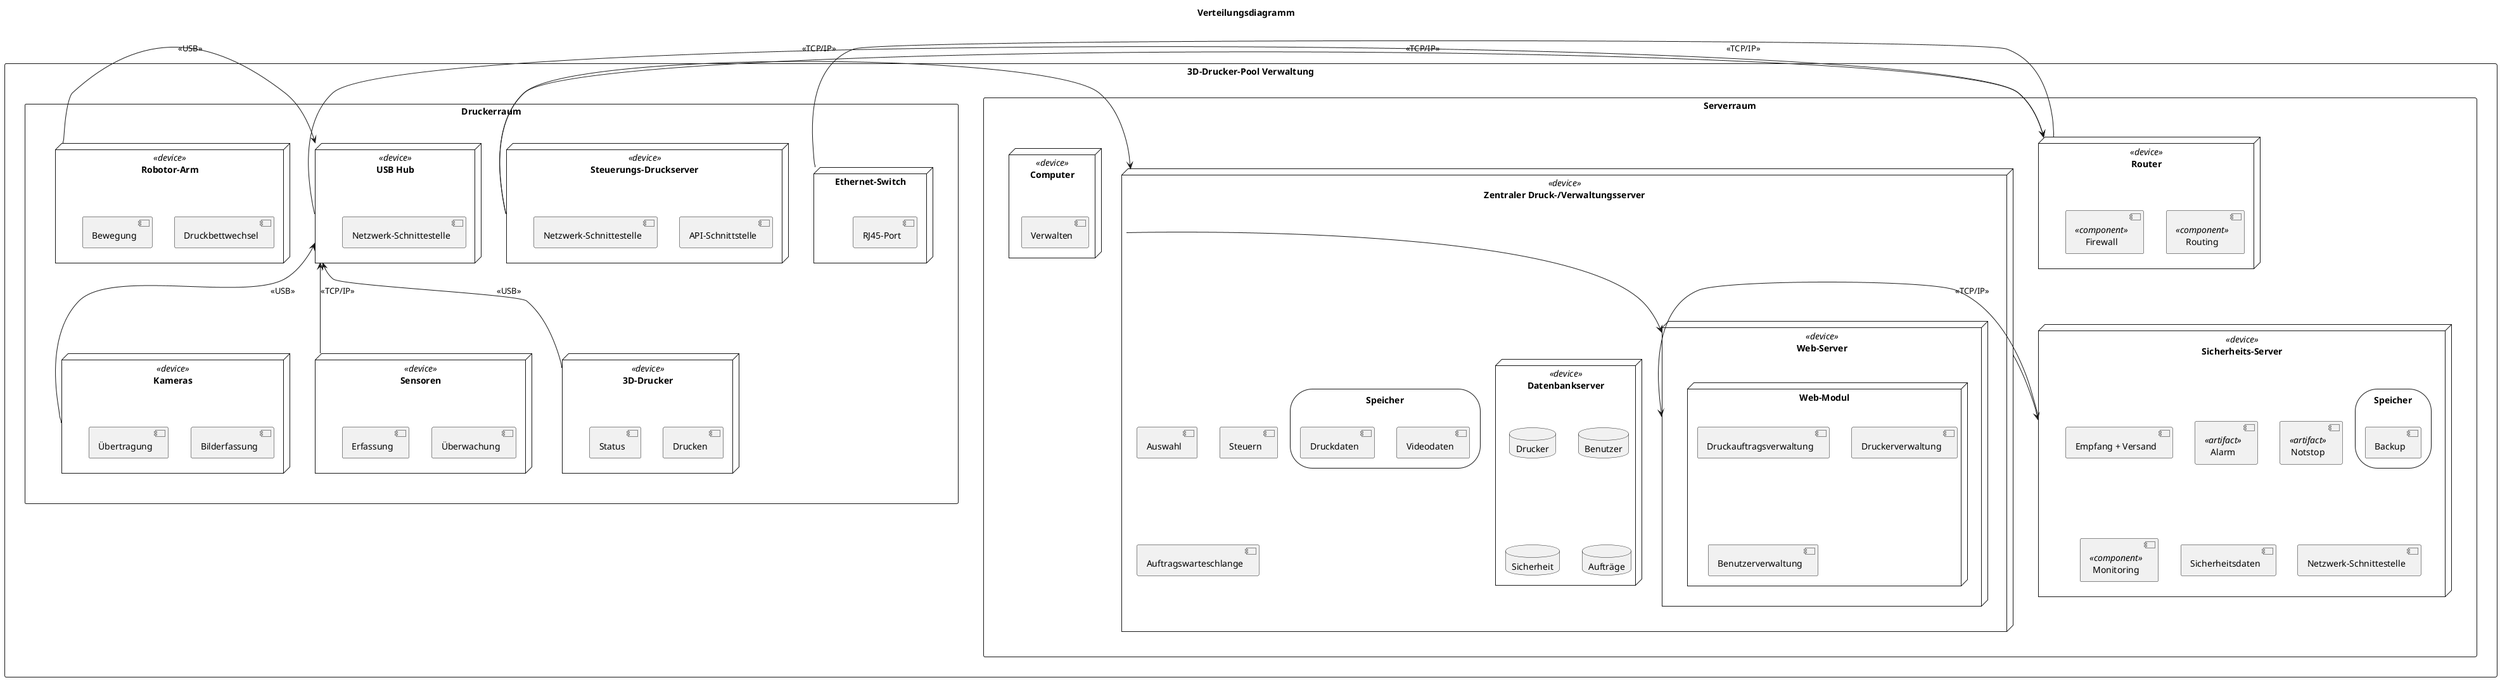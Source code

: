 @startuml

title Verteilungsdiagramm

rectangle "3D-Drucker-Pool Verwaltung"  {

    rectangle Serverraum {

        node "Router" as es1 <<device>>   {
        [Routing] <<component>>
        [Firewall] <<component>>
        }
        node "Zentraler Druck-/Verwaltungsserver" as zds  <<device>> {
          [Auswahl]
          [Steuern]
          [Auftragswarteschlange]

          node  "Web-Server" as ds  <<device>> {
            node "Web-Modul"{
                [Druckauftragsverwaltung]
                [Druckerverwaltung]
                [Druckauftragsverwaltung]
                [Benutzerverwaltung]
            }
          }
          node  "Datenbankserver" as dbs  <<device>> {
              database Drucker
              database Benutzer
              database Sicherheit
              database Aufträge
        }
         storage Speicher {
            [Videodaten]
            [Druckdaten]
          }

        }
        node "Sicherheits-Server" as shs <<device>> {
          [Empfang + Versand] as em_sicherheit
          [Alarm] <<artifact>>
          [Notstop] <<artifact>>
          [Monitoring] <<component>>
          [Sicherheitsdaten]

          [Firewall] <<component>>
          [Netzwerk-Schnittestelle] as ns_shs
          storage Speicher as stor {
            [Backup]
          }
        }
        node "Computer" <<device>> {
        [Verwalten]
        }
    }

    rectangle Druckerraum {

        node "Ethernet-Switch" as es2  {
        [RJ45-Port] as ns_es2
        }

        node "Steuerungs-Druckserver" as std  <<device>> {
        [API-Schnittstelle] as ve_steuerung
        [Netzwerk-Schnittestelle] as ns_std
        }
        node "USB Hub" as usbhub  <<device>> {
        [Netzwerk-Schnittestelle] as usbhub_std
        }

        node "3D-Drucker" as 3dd <<device>> {
          [Drucken]
          [Status] as 3dd_status
          }
          together {
            node "Sensoren" as s <<device>> {
              [Überwachung]
              [Erfassung]
            }
            node "Kameras" as c <<device>> {
              [Bilderfassung]
              [Übertragung]
            }
        }
          node "Robotor-Arm" as ra  <<device>> {
          [Druckbettwechsel]
          [Bewegung]
        }

    }

    ' Verlinkung
    Druckerraum -[hidden]d->Serverraum
      3dd -u-> usbhub :<<USB>>
      c -u-> usbhub :<<USB>>
      ra -l-> usbhub :<<USB>>
      s --> usbhub :<<TCP/IP>>
      usbhub -u->es1:<<TCP/IP>>
      std -> es1:<<TCP/IP>>
      std --> zds :<<TCP/IP>>
      zds --> shs :<<TCP/IP>>
      es1 -- es2

     zds --> ds
     shs --> ds
}


@enduml